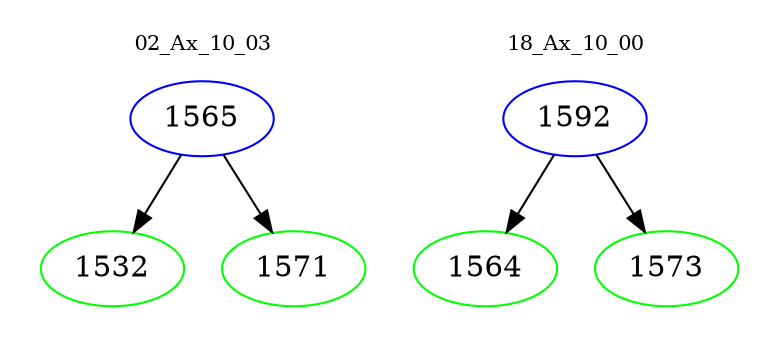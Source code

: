 digraph{
subgraph cluster_0 {
color = white
label = "02_Ax_10_03";
fontsize=10;
T0_1565 [label="1565", color="blue"]
T0_1565 -> T0_1532 [color="black"]
T0_1532 [label="1532", color="green"]
T0_1565 -> T0_1571 [color="black"]
T0_1571 [label="1571", color="green"]
}
subgraph cluster_1 {
color = white
label = "18_Ax_10_00";
fontsize=10;
T1_1592 [label="1592", color="blue"]
T1_1592 -> T1_1564 [color="black"]
T1_1564 [label="1564", color="green"]
T1_1592 -> T1_1573 [color="black"]
T1_1573 [label="1573", color="green"]
}
}
